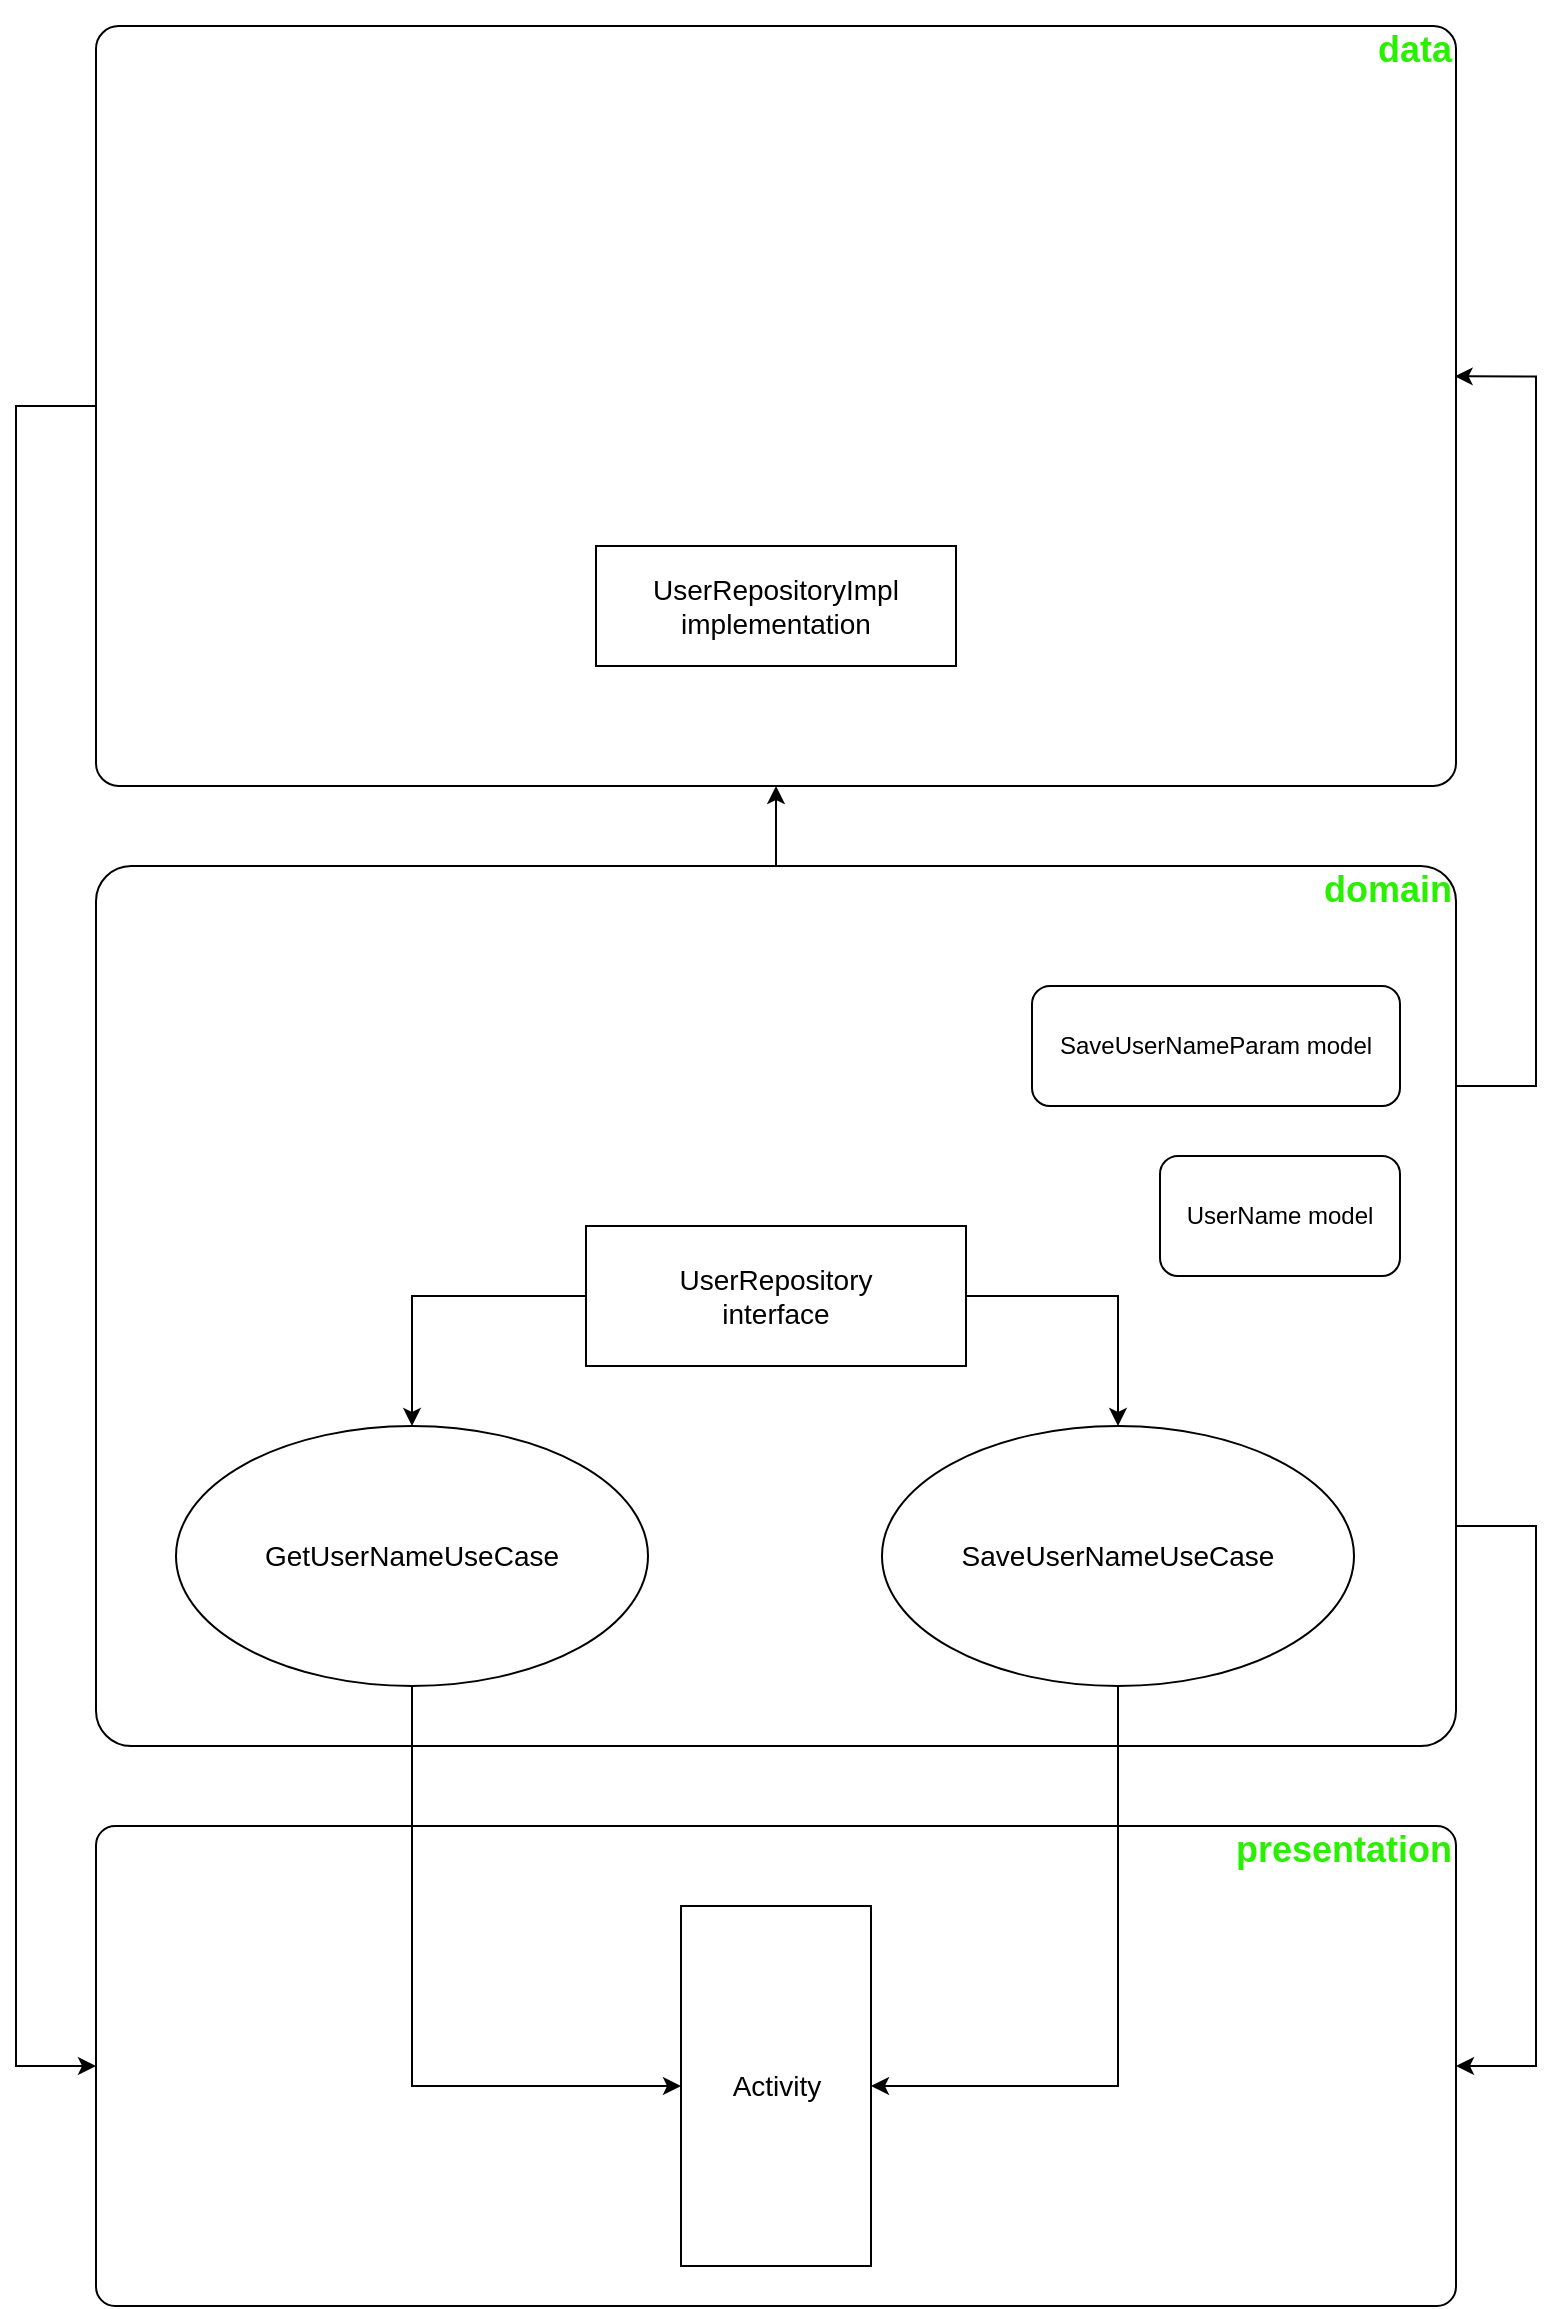 <mxfile version="22.1.2" type="device">
  <diagram name="Страница — 1" id="bY4gLe9feHR6B1f4B_J2">
    <mxGraphModel dx="1376" dy="843" grid="1" gridSize="10" guides="1" tooltips="1" connect="1" arrows="1" fold="1" page="1" pageScale="1" pageWidth="827" pageHeight="1169" math="0" shadow="0">
      <root>
        <mxCell id="0" />
        <mxCell id="1" parent="0" />
        <mxCell id="Qar941cVl-RDsRFYNG7M-2" value="&lt;h2&gt;&lt;font color=&quot;#28f000&quot;&gt;presentation&lt;/font&gt;&lt;/h2&gt;" style="rounded=1;whiteSpace=wrap;html=1;align=right;verticalAlign=top;arcSize=4;fontStyle=0;horizontal=1;spacingTop=-20;" parent="1" vertex="1">
          <mxGeometry x="80" y="920" width="680" height="240" as="geometry" />
        </mxCell>
        <mxCell id="Gp2xK86-3Q23qrnj9FnO-5" value="" style="edgeStyle=orthogonalEdgeStyle;rounded=0;orthogonalLoop=1;jettySize=auto;html=1;" parent="1" source="Qar941cVl-RDsRFYNG7M-3" target="Qar941cVl-RDsRFYNG7M-14" edge="1">
          <mxGeometry relative="1" as="geometry" />
        </mxCell>
        <mxCell id="Gp2xK86-3Q23qrnj9FnO-9" style="edgeStyle=orthogonalEdgeStyle;rounded=0;orthogonalLoop=1;jettySize=auto;html=1;exitX=1;exitY=0.75;exitDx=0;exitDy=0;entryX=1;entryY=0.5;entryDx=0;entryDy=0;" parent="1" source="Qar941cVl-RDsRFYNG7M-3" target="Qar941cVl-RDsRFYNG7M-2" edge="1">
          <mxGeometry relative="1" as="geometry">
            <Array as="points">
              <mxPoint x="800" y="770" />
              <mxPoint x="800" y="1040" />
            </Array>
          </mxGeometry>
        </mxCell>
        <mxCell id="Qar941cVl-RDsRFYNG7M-3" value="&lt;h2&gt;&lt;font color=&quot;#28f000&quot;&gt;domain&lt;/font&gt;&lt;/h2&gt;" style="rounded=1;whiteSpace=wrap;html=1;align=right;verticalAlign=top;horizontal=1;arcSize=4;spacingTop=-20;" parent="1" vertex="1">
          <mxGeometry x="80" y="440" width="680" height="440" as="geometry" />
        </mxCell>
        <mxCell id="Qar941cVl-RDsRFYNG7M-5" value="Activity" style="rounded=0;whiteSpace=wrap;html=1;fontSize=14;" parent="1" vertex="1">
          <mxGeometry x="372.5" y="960" width="95" height="180" as="geometry" />
        </mxCell>
        <mxCell id="Gp2xK86-3Q23qrnj9FnO-3" style="edgeStyle=orthogonalEdgeStyle;rounded=0;orthogonalLoop=1;jettySize=auto;html=1;exitX=0.5;exitY=1;exitDx=0;exitDy=0;entryX=1;entryY=0.5;entryDx=0;entryDy=0;" parent="1" source="Qar941cVl-RDsRFYNG7M-8" target="Qar941cVl-RDsRFYNG7M-5" edge="1">
          <mxGeometry relative="1" as="geometry" />
        </mxCell>
        <mxCell id="Qar941cVl-RDsRFYNG7M-8" value="SaveUserNameUseCase" style="ellipse;whiteSpace=wrap;html=1;fontSize=14;" parent="1" vertex="1">
          <mxGeometry x="473" y="720" width="236" height="130" as="geometry" />
        </mxCell>
        <mxCell id="Gp2xK86-3Q23qrnj9FnO-4" style="edgeStyle=orthogonalEdgeStyle;rounded=0;orthogonalLoop=1;jettySize=auto;html=1;exitX=0.5;exitY=1;exitDx=0;exitDy=0;entryX=0;entryY=0.5;entryDx=0;entryDy=0;" parent="1" source="Qar941cVl-RDsRFYNG7M-10" target="Qar941cVl-RDsRFYNG7M-5" edge="1">
          <mxGeometry relative="1" as="geometry" />
        </mxCell>
        <mxCell id="Qar941cVl-RDsRFYNG7M-10" value="GetUserNameUseCase" style="ellipse;whiteSpace=wrap;html=1;fontSize=14;" parent="1" vertex="1">
          <mxGeometry x="120" y="720" width="236" height="130" as="geometry" />
        </mxCell>
        <mxCell id="Gp2xK86-3Q23qrnj9FnO-7" style="edgeStyle=orthogonalEdgeStyle;rounded=0;orthogonalLoop=1;jettySize=auto;html=1;exitX=0;exitY=0.5;exitDx=0;exitDy=0;entryX=0;entryY=0.5;entryDx=0;entryDy=0;" parent="1" source="Qar941cVl-RDsRFYNG7M-14" target="Qar941cVl-RDsRFYNG7M-2" edge="1">
          <mxGeometry relative="1" as="geometry">
            <Array as="points">
              <mxPoint x="40" y="210" />
              <mxPoint x="40" y="1040" />
            </Array>
          </mxGeometry>
        </mxCell>
        <mxCell id="Qar941cVl-RDsRFYNG7M-14" value="&lt;h2&gt;&lt;font color=&quot;#28f000&quot;&gt;data&lt;/font&gt;&lt;/h2&gt;" style="rounded=1;whiteSpace=wrap;html=1;align=right;verticalAlign=top;horizontal=1;arcSize=3;spacingTop=-20;" parent="1" vertex="1">
          <mxGeometry x="80" y="20" width="680" height="380" as="geometry" />
        </mxCell>
        <mxCell id="Qar941cVl-RDsRFYNG7M-17" value="UserRepositoryImpl&lt;br style=&quot;font-size: 14px;&quot;&gt;implementation" style="rounded=0;whiteSpace=wrap;html=1;fontSize=14;" parent="1" vertex="1">
          <mxGeometry x="330" y="280" width="180" height="60" as="geometry" />
        </mxCell>
        <mxCell id="Qar941cVl-RDsRFYNG7M-19" value="UserName model" style="rounded=1;whiteSpace=wrap;html=1;" parent="1" vertex="1">
          <mxGeometry x="612" y="585" width="120" height="60" as="geometry" />
        </mxCell>
        <mxCell id="Qar941cVl-RDsRFYNG7M-20" value="SaveUserNameParam&amp;nbsp;model" style="rounded=1;whiteSpace=wrap;html=1;" parent="1" vertex="1">
          <mxGeometry x="548" y="500" width="184" height="60" as="geometry" />
        </mxCell>
        <mxCell id="Gp2xK86-3Q23qrnj9FnO-1" style="edgeStyle=orthogonalEdgeStyle;rounded=0;orthogonalLoop=1;jettySize=auto;html=1;exitX=0;exitY=0.5;exitDx=0;exitDy=0;" parent="1" source="Qar941cVl-RDsRFYNG7M-21" target="Qar941cVl-RDsRFYNG7M-10" edge="1">
          <mxGeometry relative="1" as="geometry" />
        </mxCell>
        <mxCell id="Gp2xK86-3Q23qrnj9FnO-2" style="edgeStyle=orthogonalEdgeStyle;rounded=0;orthogonalLoop=1;jettySize=auto;html=1;exitX=1;exitY=0.5;exitDx=0;exitDy=0;" parent="1" source="Qar941cVl-RDsRFYNG7M-21" target="Qar941cVl-RDsRFYNG7M-8" edge="1">
          <mxGeometry relative="1" as="geometry" />
        </mxCell>
        <mxCell id="Qar941cVl-RDsRFYNG7M-21" value="UserRepository&lt;br style=&quot;font-size: 14px;&quot;&gt;interface" style="rounded=0;whiteSpace=wrap;html=1;fontSize=14;" parent="1" vertex="1">
          <mxGeometry x="325" y="620" width="190" height="70" as="geometry" />
        </mxCell>
        <mxCell id="Gp2xK86-3Q23qrnj9FnO-8" style="edgeStyle=orthogonalEdgeStyle;rounded=0;orthogonalLoop=1;jettySize=auto;html=1;exitX=1;exitY=0.25;exitDx=0;exitDy=0;entryX=0.999;entryY=0.461;entryDx=0;entryDy=0;entryPerimeter=0;" parent="1" source="Qar941cVl-RDsRFYNG7M-3" target="Qar941cVl-RDsRFYNG7M-14" edge="1">
          <mxGeometry relative="1" as="geometry">
            <Array as="points">
              <mxPoint x="800" y="550" />
              <mxPoint x="800" y="195" />
            </Array>
          </mxGeometry>
        </mxCell>
      </root>
    </mxGraphModel>
  </diagram>
</mxfile>

